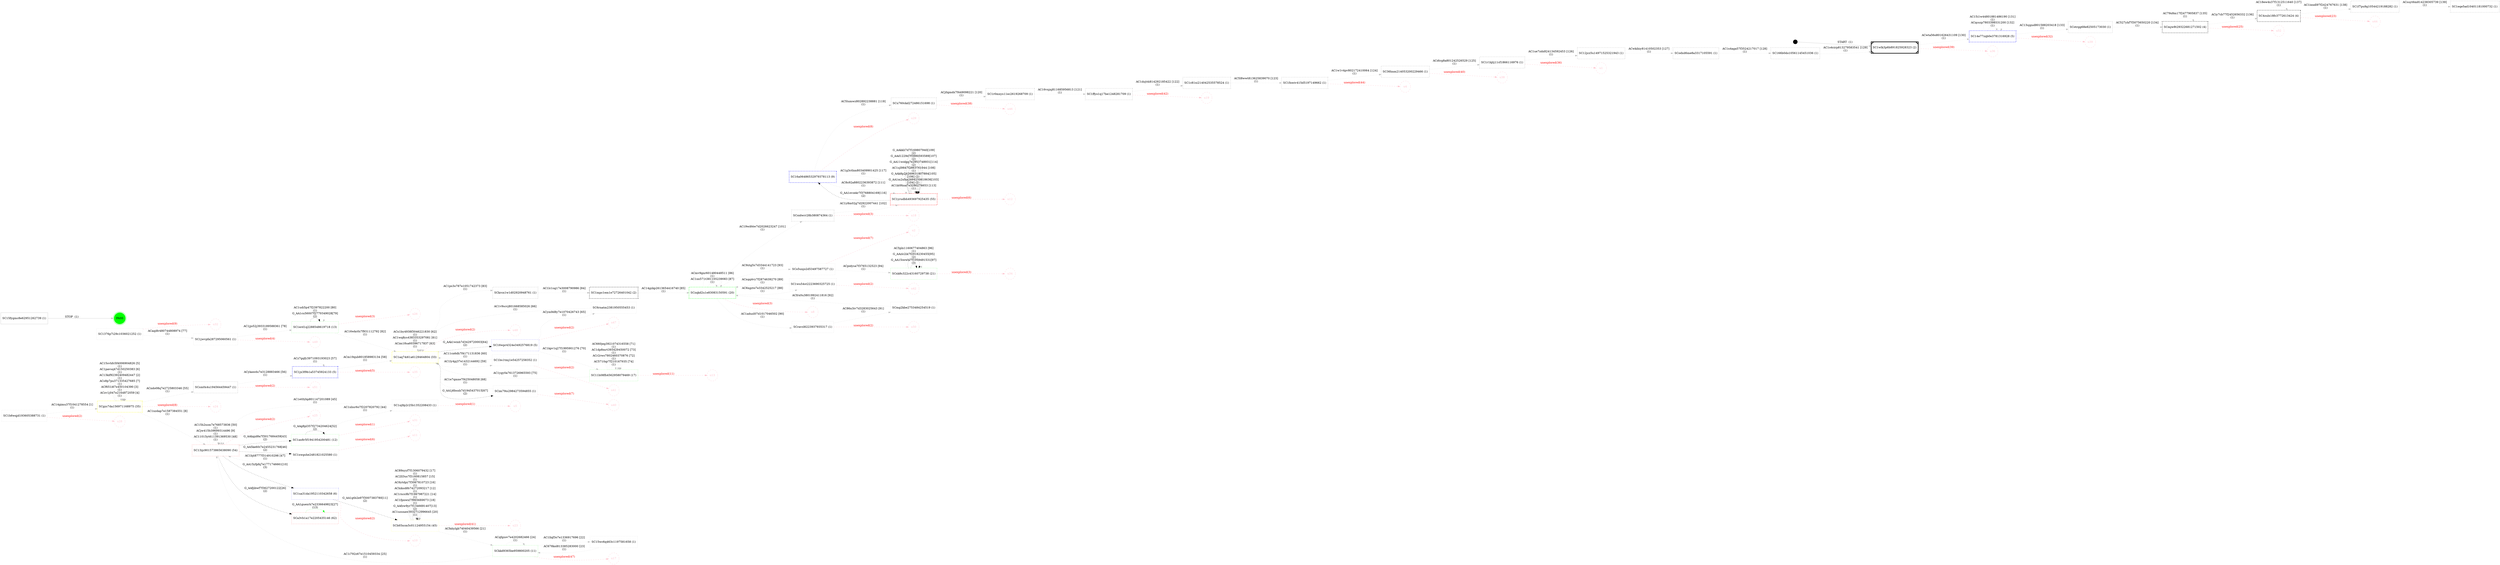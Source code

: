 digraph TESTAR {
rankdir=LR;
ENTRY [shape=point, height=0.3, style=solid, color=black];
node [fixedsize=false, shape=rect, style=solid, color=black, fontcolor=black, height=0.8];
SC1r1kjtj11cf1866116976 [label="SC1r1kjtj11cf1866116976 (1)", penwidth=3, style=dotted, color=grey];
SCo5unjo2d53497587727 [label="SCo5unjo2d53497587727 (1)", style=dotted, color=grey];
SC166b0do10561145451036 [label="SC166b0do10561145451036 (1)", penwidth=3, style=dotted, color=grey];
SC1fnwiv415d5197149662 [label="SC1fnwiv415d5197149662 (1)", penwidth=3, style=dotted, color=grey];
SC1oj9p2r25b1352208433 [label="SC1oj9p2r25b1352208433 (1)", style=dotted, color=grey];
SCa3vb1a17e2205435146 [label="SCa3vb1a17e2205435146 (62)", style=dotted, color=red];
SC1mpc1em1e72726401042 [label="SC1mpc1em1e72726401042 (2)", penwidth=3, style=dotted, color=black];
SCzqkd2u1e83083150591 [label="SCzqkd2u1e83083150591 (20)", penwidth=3, style=dotted, color=green];
SC1f7pu9g10544219188282 [label="SC1f7pu9g10544219188282 (1)", penwidth=3, style=dotted, color=grey];
SC1ua31da1952110342658 [label="SC1ua31da1952110342658 (6)", style=dotted, color=blue];
SC1xwgshe2481821025580 [label="SC1xwgshe2481821025580 (1)", style=dotted, color=grey];
SC1yrudbh493697925435 [label="SC1yrudbh493697925435 (55)", penwidth=3, style=dotted, color=red];
SC11h08fh4562958079469 [label="SC11h08fh4562958079469 (17)", style=dotted, color=green];
SCmg2kbe2753484254519 [label="SCmg2kbe2753484254519 (1)", style=dotted, color=grey];
SCodxd6me8a3317105591 [label="SCodxd6me8a3317105591 (1)", penwidth=3, style=dotted, color=grey];
SCkrcn1w1d02920948761 [label="SCkrcn1w1d02920948761 (1)", penwidth=3, style=dotted, color=grey];
SCkkd9365be959800205 [label="SCkkd9365be959800205 (11)", style=dotted, color=green];
SCoidwrr28b380874364 [label="SCoidwrr28b380874364 (1)", penwidth=3, style=dotted, color=grey];
SC1ffyo1q17be1248281709 [label="SC1ffyo1q17be1248281709 (1)", penwidth=3, style=dotted, color=grey];
SC15fygmc8e62951262739 [label="SC15fygmc8e62951262739 (1)", style=solid, color=grey];
SC1c81xi214042535578524 [label="SC1c81xi214042535578524 (1)", penwidth=3, style=dotted, color=grey];
SCh65xcm5c01124955154 [label="SCh65xcm5c01124955154 (45)", style=dotted, color=yellow];
SCgzc7da156971168975 [label="SCgzc7da156971168975 (35)", penwidth=3, style=dotted, color=yellow];
SC13ijc901573865638090 [label="SC13ijc901573865638090 (54)", style=dotted, color=red];
SC1erd1q2288548619718 [label="SC1erd1q2288548619718 (13)", style=dotted, color=green];
SC6rnatm2381950555453 [label="SC6rnatm2381950555453 (1)", style=dotted, color=grey];
SC1h6wqjd193605388731 [label="SC1h6wqjd193605388731 (1)", style=dotted, color=grey];
SC16a06486532979378113 [label="SC16a06486532979378113 (9)", penwidth=3, style=dotted, color=blue];
SC1eqe5ad10401181000732 [label="SC1eqe5ad10401181000732 (1)", penwidth=3, style=dotted, color=grey];
SC1ax8r5f1941954200481 [label="SC1ax8r5f1941954200481 (12)", style=dotted, color=green];
SC1376p7i29c1036021252 [label="SC1376p7i29c1036021252 (1)", style=dotted, color=grey];
SC12jcz5u14971525321943 [label="SC12jcz5u14971525321943 (1)", penwidth=3, style=dotted, color=grey];
SCxk8s322c43160729738 [label="SCxk8s322c43160729738 (21)", style=dotted, color=green];
SC1jx3f9b1a53745924133 [label="SC1jx3f9b1a53745924133 (5)", penwidth=3, style=dotted, color=blue];
SC1wlk3p6b891825928323 [label="SC1wlk3p6b891825928323 (2)", penwidth=3, style=diagonals, color=black];
SC15wc6q463c1197581658 [label="SC15wc6q463c1197581658 (1)", style=dotted, color=grey];
SC36hnm214053200229466 [label="SC36hnm214053200229466 (1)", penwidth=3, style=dotted, color=grey];
SC14e77zqb0e3781316928 [label="SC14e77zqb0e3781316928 (5)", penwidth=3, style=dotted, color=blue];
SCim79is2984273594855 [label="SCim79is2984273594855 (1)", style=dotted, color=grey];
SC1bs1tmj1e54257258352 [label="SC1bs1tmj1e54257258352 (1)", style=dotted, color=grey];
SC1wu54st2223690325725 [label="SC1wu54st2223690325725 (1)", style=dotted, color=grey];
SCotrgg68e82505173030 [label="SCotrgg68e82505173030 (1)", penwidth=3, style=dotted, color=grey];
SC4zulx18fc3772613424 [label="SC4zulx18fc3772613424 (4)", penwidth=3, style=dotted, color=black];
SC1r0mxys11ec2619268709 [label="SC1r0mxys11ec2619268709 (1)", penwidth=3, style=dotted, color=grey];
SCu760ckd272486151698 [label="SCu760ckd272486151698 (1)", penwidth=3, style=dotted, color=grey];
SC16wpr4324e3492576819 [label="SC16wpr4324e3492576819 (5)", style=dotted, color=blue];
SC1aq74i61a6129464804 [label="SC1aq74i61a6129464804 (33)", penwidth=3, style=dotted, color=yellow];
SC1jwvpfa287295060561 [label="SC1jwvpfa287295060561 (1)", style=dotted, color=grey];
SCravzl6223937935317 [label="SCravzl6223937935317 (1)", style=dotted, color=grey];
SCsm0x4u194564459447 [label="SCsm0x4u194564459447 (1)", penwidth=3, style=dotted, color=grey];
SCmjw8t29322681271502 [label="SCmjw8t29322681271502 (4)", penwidth=3, style=dotted, color=black];
PASS [fixedsize=false, shape=doublecircle, style=filled, color=green, fontcolor=black, height=0.8];
node [fixedsize=false, shape=ellipse, style=dashed, color=pink, fontcolor=pink, height=0.8];
SC1r1kjtj11cf1866116976 -> u1 [color=pink, fontcolor=red, label="unexplored(36)", style=dashed];
SCo5unjo2d53497587727 -> u2 [color=pink, fontcolor=red, label="unexplored(7)", style=dashed];
SC1fnwiv415d5197149662 -> u4 [color=pink, fontcolor=red, label="unexplored(44)", style=dashed];
SC1oj9p2r25b1352208433 -> u5 [color=pink, fontcolor=red, label="unexplored(1)", style=dashed];
SCzqkd2u1e83083150591 -> u8 [color=pink, fontcolor=red, label="unexplored(3)", style=dashed];
SC1ua31da1952110342658 -> u10 [color=pink, fontcolor=red, label="unexplored(2)", style=dashed];
SC1xwgshe2481821025580 -> u11 [color=pink, fontcolor=red, label="unexplored(6)", style=dashed];
SC1yrudbh493697925435 -> u12 [color=pink, fontcolor=red, label="unexplored(6)", style=dashed];
SC11h08fh4562958079469 -> u13 [color=pink, fontcolor=red, label="unexplored(11)", style=dashed];
SCkkd9365be959800205 -> u17 [color=pink, fontcolor=red, label="unexplored(47)", style=dashed];
SCoidwrr28b380874364 -> u18 [color=pink, fontcolor=red, label="unexplored(3)", style=dashed];
SC1ffyo1q17be1248281709 -> u19 [color=pink, fontcolor=red, label="unexplored(42)", style=dashed];
SCh65xcm5c01124955154 -> u23 [color=pink, fontcolor=red, label="unexplored(41)", style=dashed];
SCgzc7da156971168975 -> u24 [color=pink, fontcolor=red, label="unexplored(8)", style=dashed];
SC13ijc901573865638090 -> u25 [color=pink, fontcolor=red, label="unexplored(2)", style=dashed];
SC1erd1q2288548619718 -> u26 [color=pink, fontcolor=red, label="unexplored(3)", style=dashed];
SC1h6wqjd193605388731 -> u28 [color=pink, fontcolor=red, label="unexplored(2)", style=dashed];
SC16a06486532979378113 -> u29 [color=pink, fontcolor=red, label="unexplored(8)", style=dashed];
SC1ax8r5f1941954200481 -> u31 [color=pink, fontcolor=red, label="unexplored(1)", style=dashed];
SC1376p7i29c1036021252 -> u32 [color=pink, fontcolor=red, label="unexplored(9)", style=dashed];
SCxk8s322c43160729738 -> u34 [color=pink, fontcolor=red, label="unexplored(3)", style=dashed];
SC1jx3f9b1a53745924133 -> u35 [color=pink, fontcolor=red, label="unexplored(5)", style=dashed];
SC1wlk3p6b891825928323 -> u36 [color=pink, fontcolor=red, label="unexplored(39)", style=dashed];
SC36hnm214053200229466 -> u38 [color=pink, fontcolor=red, label="unexplored(40)", style=dashed];
SC14e77zqb0e3781316928 -> u39 [color=pink, fontcolor=red, label="unexplored(32)", style=dashed];
SCim79is2984273594855 -> u40 [color=pink, fontcolor=red, label="unexplored(7)", style=dashed];
SC1bs1tmj1e54257258352 -> u41 [color=pink, fontcolor=red, label="unexplored(2)", style=dashed];
SC1wu54st2223690325725 -> u42 [color=pink, fontcolor=red, label="unexplored(2)", style=dashed];
SC4zulx18fc3772613424 -> u44 [color=pink, fontcolor=red, label="unexplored(23)", style=dashed];
SCu760ckd272486151698 -> u46 [color=pink, fontcolor=red, label="unexplored(38)", style=dashed];
SC16wpr4324e3492576819 -> u47 [color=pink, fontcolor=red, label="unexplored(2)", style=dashed];
SC1aq74i61a6129464804 -> u48 [color=pink, fontcolor=red, label="unexplored(2)", style=dashed];
SC1jwvpfa287295060561 -> u49 [color=pink, fontcolor=red, label="unexplored(4)", style=dashed];
SCravzl6223937935317 -> u50 [color=pink, fontcolor=red, label="unexplored(2)", style=dashed];
SCsm0x4u194564459447 -> u51 [color=pink, fontcolor=red, label="unexplored(2)", style=dashed];
SCmjw8t29322681271502 -> u52 [color=pink, fontcolor=red, label="unexplored(25)", style=dashed];
node [fixedsize=false, shape=rect, style=solid, color=black, fontcolor=black, height=0.8];
SCxk8s322c43160729738 -> SCxk8s322c43160729738 [color=black, style=dotted, label="G_AA15iwwhl7f1059491531[97]
 (3) "];
SC14e77zqb0e3781316928 -> SCotrgg68e82505173030 [color=grey, style=dotted, label="AC13ujgud801588203418 [133]
 (1) "];
SC1376p7i29c1036021252 -> SC1jwvpfa287295060561 [color=grey, style=dotted, label="ACaqi8r480744808974 [77]
 (1) "];
SCa3vb1a17e2205435146 -> SCa3vb1a17e2205435146 [color=green, style=dotted, label="G_AA1guexrh7e2336649823[27]
 (13) "];
SCh65xcm5c01124955154 -> SCh65xcm5c01124955154 [color=grey, style=dotted, label="AC1uzsnaw3932712996645 [20]
 (1) "];
SCzqkd2u1e83083150591 -> SCzqkd2u1e83083150591 [color=grey, style=dotted, label="AC1nx571t381105239083 [87]
 (1) "];
SCh65xcm5c01124955154 -> SCh65xcm5c01124955154 [color=black, style=dotted, label="G_AAfzw9yr7f1346691407[13]
 (2) "];
SCoidwrr28b380874364 -> SC1yrudbh493697925435 [color=grey, style=dotted, label="AC1y8m02g7d2922007441 [102]
 (1) "];
SC1yrudbh493697925435 -> SC1yrudbh493697925435 [color=grey, style=dotted, label="AC1kt9hna7e3280274653 [113]
 (1) "];
SC1yrudbh493697925435 -> SC1yrudbh493697925435 [color=black, style=dotted, label="G_AA1m2xfaa2694250618636[103]
[104] (2) "];
SC1aq74i61a6129464804 -> SC1bs1tmj1e54257258352 [color=grey, style=dotted, label="AC1ly4pj37e1432144692 [59]
 (1) "];
SC1aq74i61a6129464804 -> SC16wpr4324e3492576819 [color=black, style=dotted, label="G_AAk1winh7d3429720003[64]
 (2) "];
SC1yrudbh493697925435 -> SC1yrudbh493697925435 [color=black, style=dotted, label="G_AAk8p2jt269631807884[105]
[106] (2) "];
SC1erd1q2288548619718 -> SC1erd1q2288548619718 [color=black, style=dotted, label="G_AA1cu56007f2779349028[79]
 (2) "];
SC1c81xi214042535578524 -> SC1fnwiv415d5197149662 [color=grey, style=dotted, label="AC5l8wwt813625839070 [123]
 (1) "];
SC1f7pu9g10544219188282 -> SC1eqe5ad10401181000732 [color=grey, style=dotted, label="ACsuyt6m814238305739 [139]
 (1) "];
SC15fygmc8e62951262739 -> PASS [color=grey, style=solid, label="STOP  (1) "];
SCgzc7da156971168975 -> SCgzc7da156971168975 [color=grey, style=dotted, label="ACzv1j047e2164872059 [4]
 (1) "];
SC1aq74i61a6129464804 -> SCkrcn1w1d02920948761 [color=grey, style=dotted, label="AC1ps3o787e1051742373 [83]
 (1) "];
SC1yrudbh493697925435 -> SC1yrudbh493697925435 [color=grey, style=dotted, label="AC1sjl9847f2863761044 [108]
 (1) "];
SCkkd9365be959800205 -> SC13ijc901573865638090 [color=grey, style=dotted, label="AC1i792z67e1510459334 [25]
 (1) "];
SC1yrudbh493697925435 -> SC1yrudbh493697925435 [color=black, style=dotted, label="G_AA11widgg7e2853748931[114]
 (2) "];
SCgzc7da156971168975 -> SC13ijc901573865638090 [color=grey, style=dotted, label="AC1nzdap7e1587384551 [8]
 (1) "];
SCzqkd2u1e83083150591 -> SCoidwrr28b380874364 [color=grey, style=dotted, label="AC19wi84w7d2026623247 [101]
 (1) "];
SC11h08fh4562958079469 -> SC11h08fh4562958079469 [color=grey, style=dotted, label="AC5710qr7f210167935 [74]
 (1) "];
SC1erd1q2288548619718 -> SC1erd1q2288548619718 [color=grey, style=dotted, label="AC1udi5p47f2397822200 [80]
 (1) "];
SC15wc6q463c1197581658 -> SCkkd9365be959800205 [color=grey, style=dotted, label="AC678kol813385283000 [23]
 (1) "];
SCgzc7da156971168975 -> SCgzc7da156971168975 [color=grey, style=dotted, label="ACf651i67e450104390 [3]
 (1) "];
SC14e77zqb0e3781316928 -> SC14e77zqb0e3781316928 [color=grey, style=dotted, label="ACqcszp7803398531200 [132]
 (1) "];
SC1yrudbh493697925435 -> SC1yrudbh493697925435 [color=black, style=dotted, label="G_AAd1229d7f3880593589[107]
 (2) "];
SCkkd9365be959800205 -> SC15wc6q463c1197581658 [color=grey, style=dotted, label="AC1llqf3o7e1336917696 [22]
 (1) "];
SCgzc7da156971168975 -> SCgzc7da156971168975 [color=grey, style=dotted, label="ACs8p7pu371335427685 [7]
 (1) "];
SC16wpr4324e3492576819 -> SC11h08fh4562958079469 [color=grey, style=dotted, label="AC1kpv1q27f1995901276 [70]
 (1) "];
SC13ijc901573865638090 -> SC1ax8r5f1941954200481 [color=black, style=dotted, label="G_AAbpjd8a7f3017684459[43]
 (2) "];
SCim79is2984273594855 -> SC1aq74i61a6129464804 [color=grey, style=dotted, label="AC1e7qmxe7f425048058 [68]
 (1) "];
SCzqkd2u1e83083150591 -> SCo5unjo2d53497587727 [color=grey, style=dotted, label="AC9ztg5s7d3344141723 [93]
 (1) "];
SC13ijc901573865638090 -> SC1xwgshe2481821025580 [color=black, style=dotted, label="G_AA5ke60i7e2455231768[46]
 (2) "];
SCravzl6223937935317 -> SCmg2kbe2753484254519 [color=grey, style=dotted, label="AC86n3iv7d3283025643 [91]
 (1) "];
SC16a06486532979378113 -> SCu760ckd272486151698 [color=grey, style=dotted, label="AC5lumwz802892238881 [119]
 (1) "];
SC12jcz5u14971525321943 -> SCodxd6me8a3317105591 [color=grey, style=dotted, label="ACwkihiy81410502353 [127]
 (1) "];
SC1ax8r5f1941954200481 -> SC1ax8r5f1941954200481 [color=black, style=dotted, label="G_AAg8pl357f2734204624[52]
 (2) "];
SCgzc7da156971168975 -> SCgzc7da156971168975 [color=grey, style=dotted, label="AC13kif92392409482447 [2]
 (1) "];
SC1erd1q2288548619718 -> SC1aq74i61a6129464804 [color=grey, style=dotted, label="AC16wkc0z7f931112792 [82]
 (1) "];
SC1wlk3p6b891825928323 -> SC14e77zqb0e3781316928 [color=grey, style=dotted, label="ACwta56o801626431109 [130]
 (1) "];
SCzqkd2u1e83083150591 -> SCzqkd2u1e83083150591 [color=grey, style=dotted, label="ACmv9gnr601480448511 [86]
 (1) "];
SCkkd9365be959800205 -> SCkkd9365be959800205 [color=grey, style=dotted, label="ACqfgzov7e4202682466 [24]
 (1) "];
SC4zulx18fc3772613424 -> SC1f7pu9g10544219188282 [color=grey, style=dotted, label="AC1ixndl97f2424767631 [138]
 (1) "];
SC11h08fh4562958079469 -> SC11h08fh4562958079469 [color=grey, style=dotted, label="ACr2rwo7802460370876 [72]
 (1) "];
SC1yrudbh493697925435 -> SC16a06486532979378113 [color=black, style=dotted, label="G_AA1ovzekr7f3768804169[116]
 (2) "];
SCgzc7da156971168975 -> SCsm0x4u194564459447 [color=grey, style=dotted, label="ACndo08q7e2725803346 [55]
 (1) "];
SC1r1kjtj11cf1866116976 -> SC12jcz5u14971525321943 [color=grey, style=dotted, label="AC1ue7zdx824134592453 [126]
 (1) "];
SC1aq74i61a6129464804 -> SC1aq74i61a6129464804 [color=grey, style=dotted, label="ACim18sa60396717837 [63]
 (1) "];
SC1xwgshe2481821025580 -> SC13ijc901573865638090 [color=grey, style=dotted, label="AC1bjt8777f314910298 [47]
 (1) "];
SC1bs1tmj1e54257258352 -> SC1aq74i61a6129464804 [color=grey, style=dotted, label="AC11cn6dh7f4171131836 [60]
 (1) "];
SC16a06486532979378113 -> SC1yrudbh493697925435 [color=grey, style=dotted, label="AC8s92a8802236393872 [111]
 (1) "];
SC16a06486532979378113 -> SC1yrudbh493697925435 [color=grey, style=dotted, label="AC1g3cthm803409901425 [117]
 (1) "];
SC1yrudbh493697925435 -> SC1yrudbh493697925435 [color=black, style=dotted, label="G_AAkkli7d7f169807940[109]
 (2) "];
SC1aq74i61a6129464804 -> SCim79is2984273594855 [color=black, style=dotted, label="G_AA1j6bsnh7d1945437015[67]
 (2) "];
SC1jx3f9b1a53745924133 -> SC1jx3f9b1a53745924133 [color=grey, style=dotted, label="ACz7gqfy3971093193023 [57]
 (1) "];
SCh65xcm5c01124955154 -> SCkkd9365be959800205 [color=grey, style=dotted, label="ACfahylgb74040439566 [21]
 (1) "];
SCodxd6me8a3317105591 -> SC166b0do10561145451036 [color=grey, style=dotted, label="AC1x4aga57f3524217017 [128]
 (1) "];
SCsm0x4u194564459447 -> SC1jx3f9b1a53745924133 [color=grey, style=dotted, label="ACykawdu7e3128883466 [56]
 (1) "];
SCh65xcm5c01124955154 -> SCh65xcm5c01124955154 [color=grey, style=dotted, label="AC1fpnwxl7f965689073 [18]
 (1) "];
SC1jx3f9b1a53745924133 -> SC1aq74i61a6129464804 [color=grey, style=dotted, label="ACm19qub801858983134 [58]
 (1) "];
SCzqkd2u1e83083150591 -> SC1wu54st2223690325725 [color=grey, style=dotted, label="AC6xgzto7e3342525217 [88]
 (1) "];
SCh65xcm5c01124955154 -> SCh65xcm5c01124955154 [color=grey, style=dotted, label="AC1rxcs9b7f1987987221 [14]
 (1) "];
SCu760ckd272486151698 -> SC1r0mxys11ec2619268709 [color=grey, style=dotted, label="ACj0gmdx7f449098221 [120]
 (1) "];
SC13ijc901573865638090 -> SCa3vb1a17e2205435146 [color=black, style=dotted, label="G_AAfjibwf7f3627200122[26]
 (2) "];
SC11h08fh4562958079469 -> SC11h08fh4562958079469 [color=grey, style=dotted, label="AC1dp8mrt393429450072 [73]
 (1) "];
SCmg2kbe2753484254519 -> SCzqkd2u1e83083150591 [color=grey, style=dotted, label="ACfrx0u3801992411816 [92]
 (1) "];
SC13ijc901573865638090 -> SC13ijc901573865638090 [color=grey, style=dotted, label="AC11015yt611391369530 [48]
 (1) "];
SC1r0mxys11ec2619268709 -> SC1ffyo1q17be1248281709 [color=grey, style=dotted, label="AC16vxjnj811685956813 [121]
 (1) "];
SC166b0do10561145451036 -> SC1wlk3p6b891825928323 [color=grey, style=dotted, label="AC1o4cirp813279583541 [129]
 (1) "];
SCo5unjo2d53497587727 -> SCxk8s322c43160729738 [color=grey, style=dotted, label="ACpidysa7f3765132523 [94]
 (1) "];
SC1aq74i61a6129464804 -> SC1aq74i61a6129464804 [color=grey, style=dotted, label="AC1wq8ys4383353297081 [61]
 (1) "];
SCmjw8t29322681271502 -> SC4zulx18fc3772613424 [color=grey, style=dotted, label="ACiy7cb77f2452656332 [136]
 (1) "];
SCgzc7da156971168975 -> SCgzc7da156971168975 [color=grey, style=dotted, label="AC1pavsq47d150250383 [6]
 (1) "];
SCxk8s322c43160729738 -> SCxk8s322c43160729738 [color=black, style=dotted, label="G_AAzlc2ik7f2918230455[95]
 (2) "];
SC1jwvpfa287295060561 -> SC1erd1q2288548619718 [color=grey, style=dotted, label="AC1jjo52j3933189588361 [78]
 (1) "];
SCotrgg68e82505173030 -> SCmjw8t29322681271502 [color=grey, style=dotted, label="AC527yhf7f3075650220 [134]
 (1) "];
SCh65xcm5c01124955154 -> SCh65xcm5c01124955154 [color=grey, style=dotted, label="AChiksd8b74272093217 [12]
 (1) "];
SC16wpr4324e3492576819 -> SC6rnatm2381950555453 [color=grey, style=dotted, label="ACym9d8y7e1070426743 [65]
 (1) "];
SCkrcn1w1d02920948761 -> SC1mpc1em1e72726401042 [color=grey, style=dotted, label="AC1lc1og17e3008790986 [84]
 (1) "];
SC6rnatm2381950555453 -> SC1aq74i61a6129464804 [color=grey, style=dotted, label="AC1v9scvj801668585026 [66]
 (1) "];
SC1aq74i61a6129464804 -> SC1aq74i61a6129464804 [color=grey, style=dotted, label="ACx1by4938f3046221830 [62]
 (1) "];
SC1oj9p2r25b1352208433 -> SC13ijc901573865638090 [color=grey, style=dotted, label="AC1et0ybp801147201089 [45]
 (1) "];
SC1ua31da1952110342658 -> SCh65xcm5c01124955154 [color=black, style=dotted, label="G_AA1gtb2e97f3007383780[11]
 (2) "];
SC4zulx18fc3772613424 -> SC4zulx18fc3772613424 [color=grey, style=dotted, label="AC18ew4x37f1312511640 [137]
 (1) "];
SC1fnwiv415d5197149662 -> SC36hnm214053200229466 [color=grey, style=dotted, label="AC1w1v4pv802172410064 [124]
 (1) "];
SC1wu54st2223690325725 -> SCzqkd2u1e83083150591 [color=grey, style=dotted, label="ACxqq4vy7f2874639270 [89]
 (1) "];
SCxk8s322c43160729738 -> SCxk8s322c43160729738 [color=grey, style=dotted, label="AC5plx1160677404863 [96]
 (1) "];
SCh65xcm5c01124955154 -> SCh65xcm5c01124955154 [color=grey, style=dotted, label="AC6ytdpy7f3067810723 [16]
 (1) "];
SC13ijc901573865638090 -> SC13ijc901573865638090 [color=grey, style=dotted, label="ACjw415b39699314496 [9]
 (1) "];
SCgzc7da156971168975 -> SCgzc7da156971168975 [color=grey, style=dotted, label="AC15svhfc5f4006904826 [5]
 (1) "];
SC11h08fh4562958079469 -> SC11h08fh4562958079469 [color=grey, style=dotted, label="AC660jeg3921074316558 [71]
 (1) "];
SC13ijc901573865638090 -> SC1ua31da1952110342658 [color=black, style=dotted, label="G_AA15yfpfq7e1771746661[10]
 (3) "];
SCmjw8t29322681271502 -> SCmjw8t29322681271502 [color=grey, style=dotted, label="AC79x8m17f2477905837 [135]
 (1) "];
SCzqkd2u1e83083150591 -> SCravzl6223937935317 [color=grey, style=dotted, label="AC1aduzl07d1017046502 [90]
 (1) "];
SC13ijc901573865638090 -> SC13ijc901573865638090 [color=grey, style=dotted, label="AC15h2xzm7e768573836 [50]
 (1) "];
SC11h08fh4562958079469 -> SC1aq74i61a6129464804 [color=grey, style=dotted, label="AC1ygy0a7613726965593 [75]
 (1) "];
SC14e77zqb0e3781316928 -> SC14e77zqb0e3781316928 [color=grey, style=dotted, label="AC15i1w44801881486190 [131]
 (1) "];
SC1ffyo1q17be1248281709 -> SC1c81xi214042535578524 [color=grey, style=dotted, label="AC1dsjt4i814292185422 [122]
 (1) "];
SC1mpc1em1e72726401042 -> SCzqkd2u1e83083150591 [color=grey, style=dotted, label="AC14gzkp2613654416740 [85]
 (1) "];
SC1ax8r5f1941954200481 -> SC1oj9p2r25b1352208433 [color=grey, style=dotted, label="AC1nhsr6o7f2207820792 [44]
 (1) "];
SC36hnm214053200229466 -> SC1r1kjtj11cf1866116976 [color=grey, style=dotted, label="ACdtrg8a801242526529 [125]
 (1) "];
ENTRY -> SC1wlk3p6b891825928323 [color=grey, style=solid, label="START  (1) "];
SC1h6wqjd193605388731 -> SCgzc7da156971168975 [color=grey, style=dotted, label="AC14gimu37f1041278554 [1]
 (1) "];
SCh65xcm5c01124955154 -> SCh65xcm5c01124955154 [color=grey, style=dotted, label="AC2ll3us7f3160815857 [15]
 (1) "];
SCh65xcm5c01124955154 -> SCh65xcm5c01124955154 [color=grey, style=dotted, label="AC89xyyf7f1306079432 [17]
 (1) "];
}


